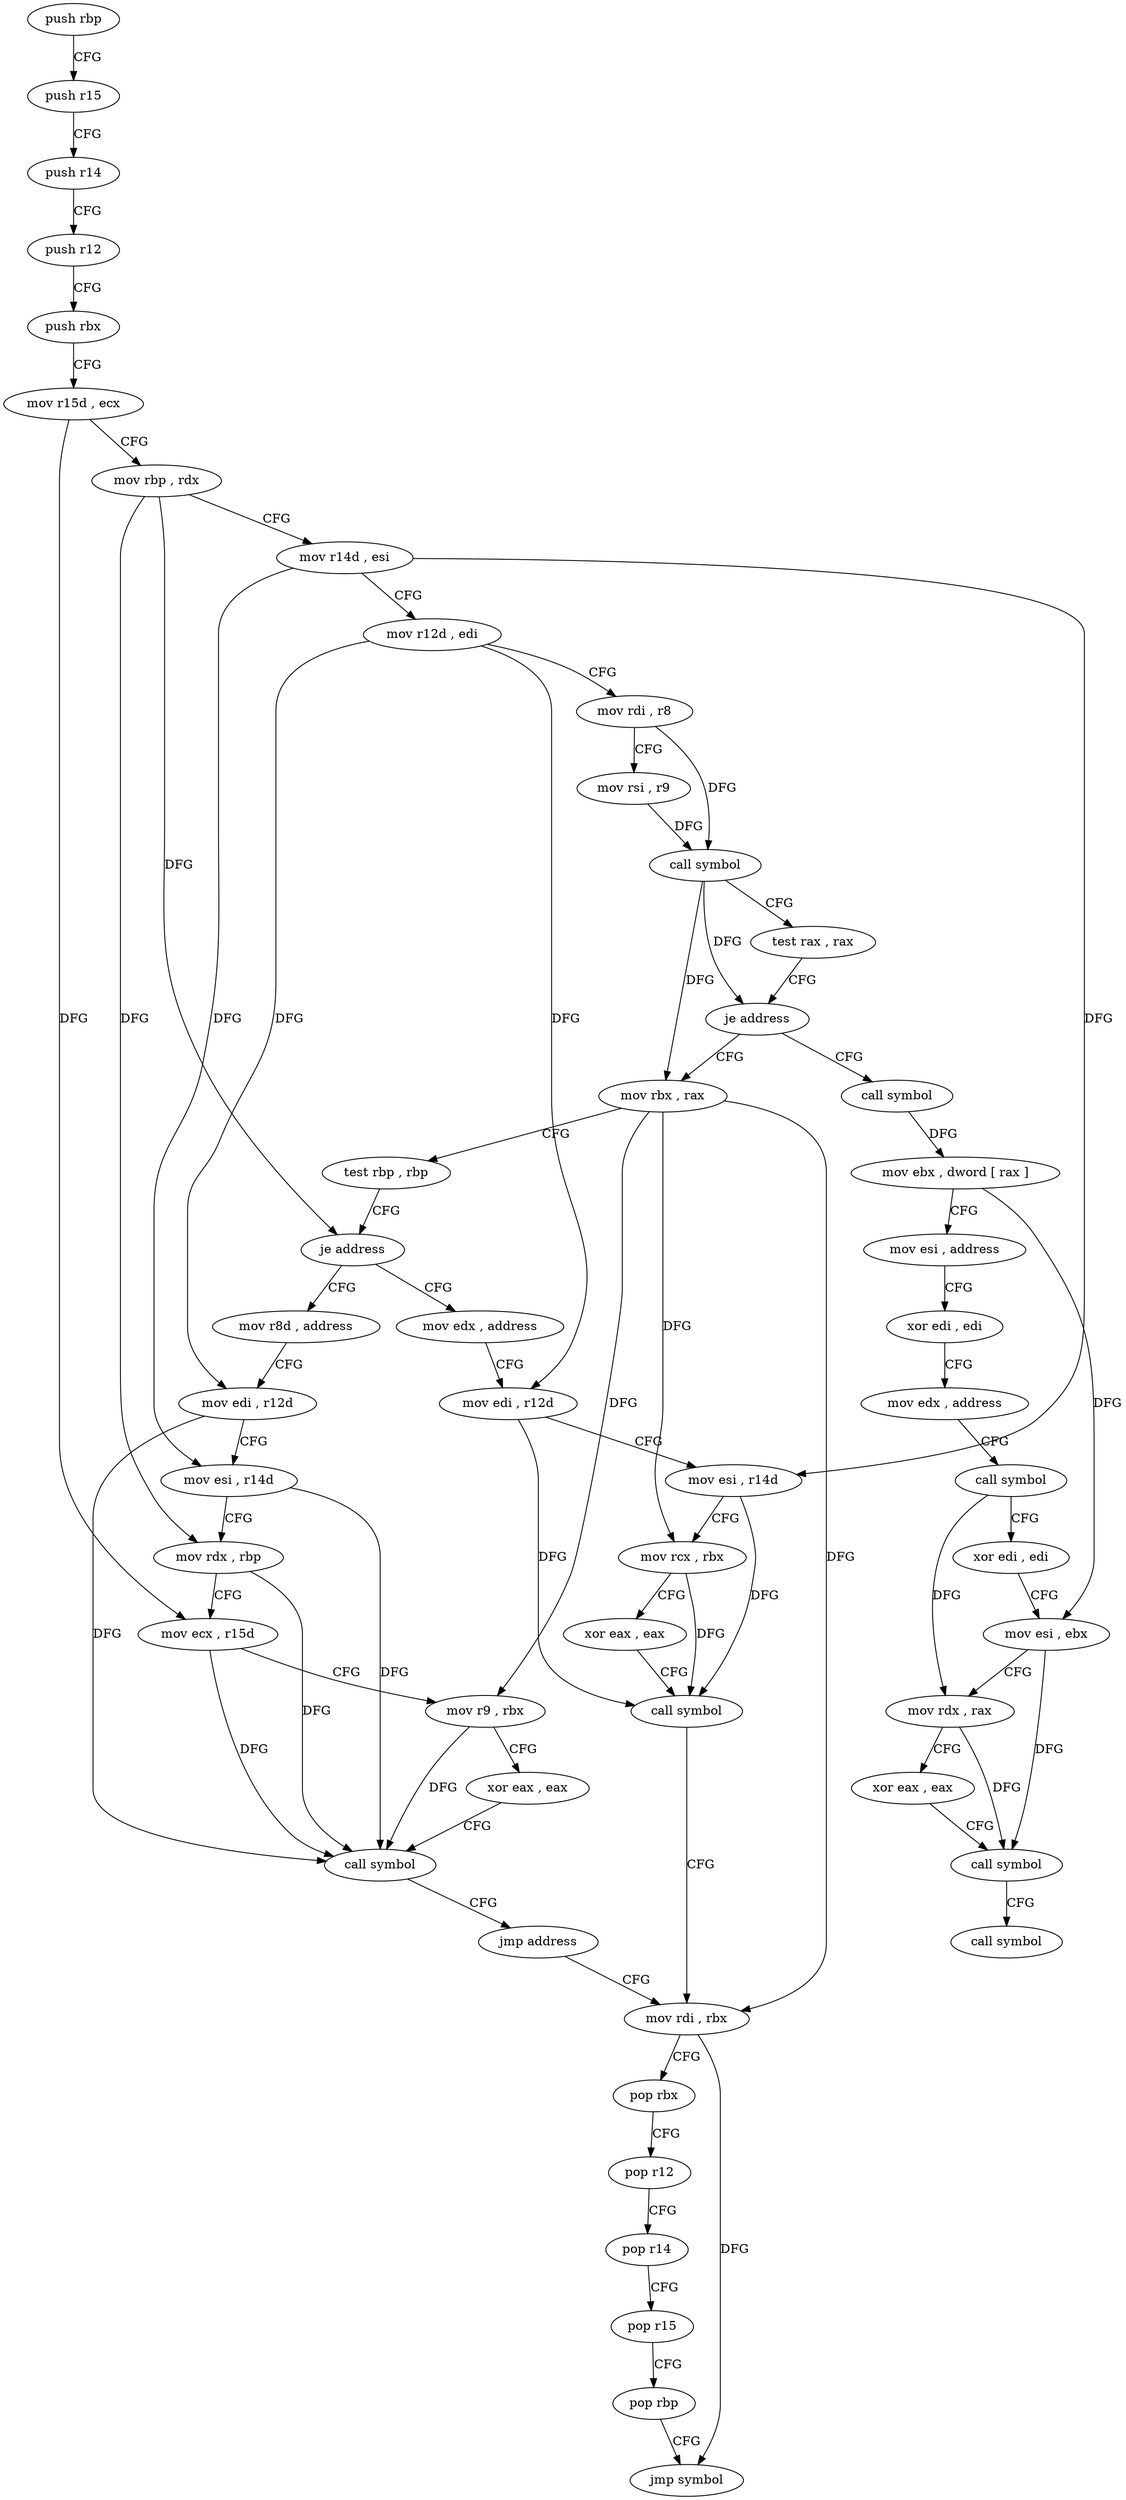 digraph "func" {
"4213808" [label = "push rbp" ]
"4213809" [label = "push r15" ]
"4213811" [label = "push r14" ]
"4213813" [label = "push r12" ]
"4213815" [label = "push rbx" ]
"4213816" [label = "mov r15d , ecx" ]
"4213819" [label = "mov rbp , rdx" ]
"4213822" [label = "mov r14d , esi" ]
"4213825" [label = "mov r12d , edi" ]
"4213828" [label = "mov rdi , r8" ]
"4213831" [label = "mov rsi , r9" ]
"4213834" [label = "call symbol" ]
"4213839" [label = "test rax , rax" ]
"4213842" [label = "je address" ]
"4213919" [label = "call symbol" ]
"4213844" [label = "mov rbx , rax" ]
"4213924" [label = "mov ebx , dword [ rax ]" ]
"4213926" [label = "mov esi , address" ]
"4213931" [label = "xor edi , edi" ]
"4213933" [label = "mov edx , address" ]
"4213938" [label = "call symbol" ]
"4213943" [label = "xor edi , edi" ]
"4213945" [label = "mov esi , ebx" ]
"4213947" [label = "mov rdx , rax" ]
"4213950" [label = "xor eax , eax" ]
"4213952" [label = "call symbol" ]
"4213957" [label = "call symbol" ]
"4213847" [label = "test rbp , rbp" ]
"4213850" [label = "je address" ]
"4213882" [label = "mov edx , address" ]
"4213852" [label = "mov r8d , address" ]
"4213887" [label = "mov edi , r12d" ]
"4213890" [label = "mov esi , r14d" ]
"4213893" [label = "mov rcx , rbx" ]
"4213896" [label = "xor eax , eax" ]
"4213898" [label = "call symbol" ]
"4213903" [label = "mov rdi , rbx" ]
"4213858" [label = "mov edi , r12d" ]
"4213861" [label = "mov esi , r14d" ]
"4213864" [label = "mov rdx , rbp" ]
"4213867" [label = "mov ecx , r15d" ]
"4213870" [label = "mov r9 , rbx" ]
"4213873" [label = "xor eax , eax" ]
"4213875" [label = "call symbol" ]
"4213880" [label = "jmp address" ]
"4213906" [label = "pop rbx" ]
"4213907" [label = "pop r12" ]
"4213909" [label = "pop r14" ]
"4213911" [label = "pop r15" ]
"4213913" [label = "pop rbp" ]
"4213914" [label = "jmp symbol" ]
"4213808" -> "4213809" [ label = "CFG" ]
"4213809" -> "4213811" [ label = "CFG" ]
"4213811" -> "4213813" [ label = "CFG" ]
"4213813" -> "4213815" [ label = "CFG" ]
"4213815" -> "4213816" [ label = "CFG" ]
"4213816" -> "4213819" [ label = "CFG" ]
"4213816" -> "4213867" [ label = "DFG" ]
"4213819" -> "4213822" [ label = "CFG" ]
"4213819" -> "4213850" [ label = "DFG" ]
"4213819" -> "4213864" [ label = "DFG" ]
"4213822" -> "4213825" [ label = "CFG" ]
"4213822" -> "4213890" [ label = "DFG" ]
"4213822" -> "4213861" [ label = "DFG" ]
"4213825" -> "4213828" [ label = "CFG" ]
"4213825" -> "4213887" [ label = "DFG" ]
"4213825" -> "4213858" [ label = "DFG" ]
"4213828" -> "4213831" [ label = "CFG" ]
"4213828" -> "4213834" [ label = "DFG" ]
"4213831" -> "4213834" [ label = "DFG" ]
"4213834" -> "4213839" [ label = "CFG" ]
"4213834" -> "4213842" [ label = "DFG" ]
"4213834" -> "4213844" [ label = "DFG" ]
"4213839" -> "4213842" [ label = "CFG" ]
"4213842" -> "4213919" [ label = "CFG" ]
"4213842" -> "4213844" [ label = "CFG" ]
"4213919" -> "4213924" [ label = "DFG" ]
"4213844" -> "4213847" [ label = "CFG" ]
"4213844" -> "4213893" [ label = "DFG" ]
"4213844" -> "4213870" [ label = "DFG" ]
"4213844" -> "4213903" [ label = "DFG" ]
"4213924" -> "4213926" [ label = "CFG" ]
"4213924" -> "4213945" [ label = "DFG" ]
"4213926" -> "4213931" [ label = "CFG" ]
"4213931" -> "4213933" [ label = "CFG" ]
"4213933" -> "4213938" [ label = "CFG" ]
"4213938" -> "4213943" [ label = "CFG" ]
"4213938" -> "4213947" [ label = "DFG" ]
"4213943" -> "4213945" [ label = "CFG" ]
"4213945" -> "4213947" [ label = "CFG" ]
"4213945" -> "4213952" [ label = "DFG" ]
"4213947" -> "4213950" [ label = "CFG" ]
"4213947" -> "4213952" [ label = "DFG" ]
"4213950" -> "4213952" [ label = "CFG" ]
"4213952" -> "4213957" [ label = "CFG" ]
"4213847" -> "4213850" [ label = "CFG" ]
"4213850" -> "4213882" [ label = "CFG" ]
"4213850" -> "4213852" [ label = "CFG" ]
"4213882" -> "4213887" [ label = "CFG" ]
"4213852" -> "4213858" [ label = "CFG" ]
"4213887" -> "4213890" [ label = "CFG" ]
"4213887" -> "4213898" [ label = "DFG" ]
"4213890" -> "4213893" [ label = "CFG" ]
"4213890" -> "4213898" [ label = "DFG" ]
"4213893" -> "4213896" [ label = "CFG" ]
"4213893" -> "4213898" [ label = "DFG" ]
"4213896" -> "4213898" [ label = "CFG" ]
"4213898" -> "4213903" [ label = "CFG" ]
"4213903" -> "4213906" [ label = "CFG" ]
"4213903" -> "4213914" [ label = "DFG" ]
"4213858" -> "4213861" [ label = "CFG" ]
"4213858" -> "4213875" [ label = "DFG" ]
"4213861" -> "4213864" [ label = "CFG" ]
"4213861" -> "4213875" [ label = "DFG" ]
"4213864" -> "4213867" [ label = "CFG" ]
"4213864" -> "4213875" [ label = "DFG" ]
"4213867" -> "4213870" [ label = "CFG" ]
"4213867" -> "4213875" [ label = "DFG" ]
"4213870" -> "4213873" [ label = "CFG" ]
"4213870" -> "4213875" [ label = "DFG" ]
"4213873" -> "4213875" [ label = "CFG" ]
"4213875" -> "4213880" [ label = "CFG" ]
"4213880" -> "4213903" [ label = "CFG" ]
"4213906" -> "4213907" [ label = "CFG" ]
"4213907" -> "4213909" [ label = "CFG" ]
"4213909" -> "4213911" [ label = "CFG" ]
"4213911" -> "4213913" [ label = "CFG" ]
"4213913" -> "4213914" [ label = "CFG" ]
}
